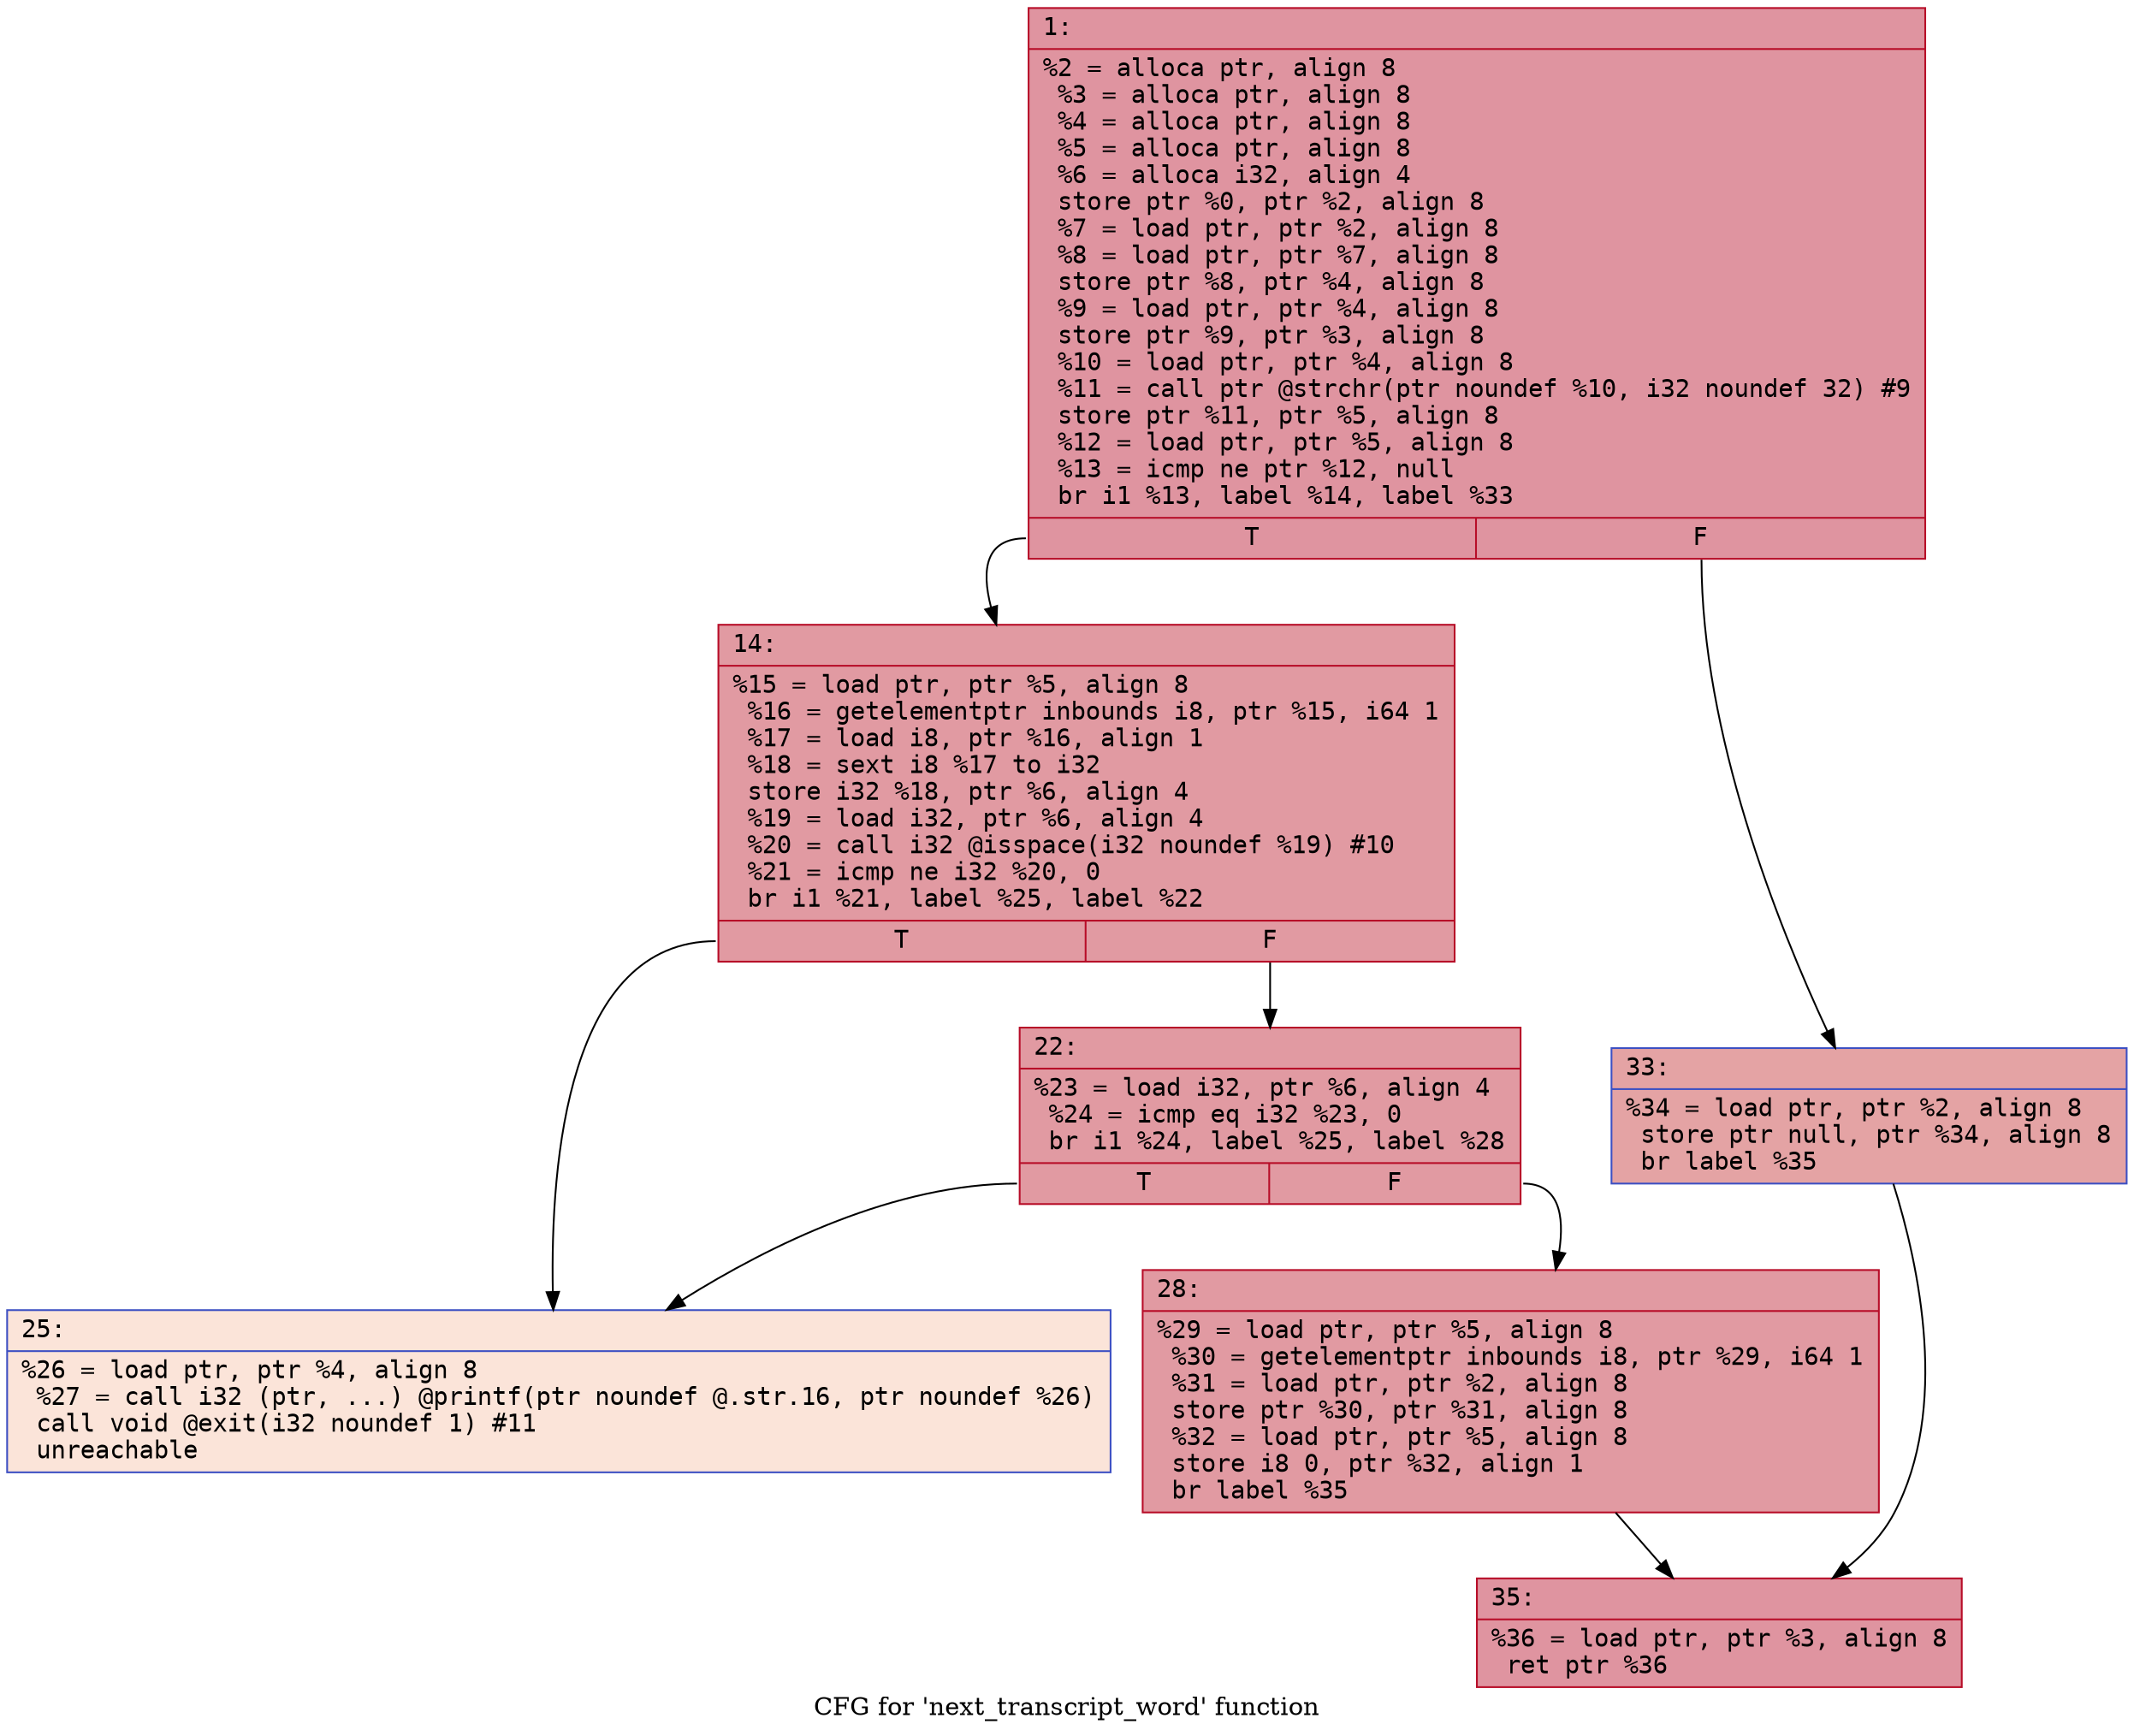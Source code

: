 digraph "CFG for 'next_transcript_word' function" {
	label="CFG for 'next_transcript_word' function";

	Node0x600000d23ac0 [shape=record,color="#b70d28ff", style=filled, fillcolor="#b70d2870" fontname="Courier",label="{1:\l|  %2 = alloca ptr, align 8\l  %3 = alloca ptr, align 8\l  %4 = alloca ptr, align 8\l  %5 = alloca ptr, align 8\l  %6 = alloca i32, align 4\l  store ptr %0, ptr %2, align 8\l  %7 = load ptr, ptr %2, align 8\l  %8 = load ptr, ptr %7, align 8\l  store ptr %8, ptr %4, align 8\l  %9 = load ptr, ptr %4, align 8\l  store ptr %9, ptr %3, align 8\l  %10 = load ptr, ptr %4, align 8\l  %11 = call ptr @strchr(ptr noundef %10, i32 noundef 32) #9\l  store ptr %11, ptr %5, align 8\l  %12 = load ptr, ptr %5, align 8\l  %13 = icmp ne ptr %12, null\l  br i1 %13, label %14, label %33\l|{<s0>T|<s1>F}}"];
	Node0x600000d23ac0:s0 -> Node0x600000d23b10[tooltip="1 -> 14\nProbability 62.50%" ];
	Node0x600000d23ac0:s1 -> Node0x600000d23c50[tooltip="1 -> 33\nProbability 37.50%" ];
	Node0x600000d23b10 [shape=record,color="#b70d28ff", style=filled, fillcolor="#bb1b2c70" fontname="Courier",label="{14:\l|  %15 = load ptr, ptr %5, align 8\l  %16 = getelementptr inbounds i8, ptr %15, i64 1\l  %17 = load i8, ptr %16, align 1\l  %18 = sext i8 %17 to i32\l  store i32 %18, ptr %6, align 4\l  %19 = load i32, ptr %6, align 4\l  %20 = call i32 @isspace(i32 noundef %19) #10\l  %21 = icmp ne i32 %20, 0\l  br i1 %21, label %25, label %22\l|{<s0>T|<s1>F}}"];
	Node0x600000d23b10:s0 -> Node0x600000d23bb0[tooltip="14 -> 25\nProbability 0.00%" ];
	Node0x600000d23b10:s1 -> Node0x600000d23b60[tooltip="14 -> 22\nProbability 100.00%" ];
	Node0x600000d23b60 [shape=record,color="#b70d28ff", style=filled, fillcolor="#bb1b2c70" fontname="Courier",label="{22:\l|  %23 = load i32, ptr %6, align 4\l  %24 = icmp eq i32 %23, 0\l  br i1 %24, label %25, label %28\l|{<s0>T|<s1>F}}"];
	Node0x600000d23b60:s0 -> Node0x600000d23bb0[tooltip="22 -> 25\nProbability 0.00%" ];
	Node0x600000d23b60:s1 -> Node0x600000d23c00[tooltip="22 -> 28\nProbability 100.00%" ];
	Node0x600000d23bb0 [shape=record,color="#3d50c3ff", style=filled, fillcolor="#f5c1a970" fontname="Courier",label="{25:\l|  %26 = load ptr, ptr %4, align 8\l  %27 = call i32 (ptr, ...) @printf(ptr noundef @.str.16, ptr noundef %26)\l  call void @exit(i32 noundef 1) #11\l  unreachable\l}"];
	Node0x600000d23c00 [shape=record,color="#b70d28ff", style=filled, fillcolor="#bb1b2c70" fontname="Courier",label="{28:\l|  %29 = load ptr, ptr %5, align 8\l  %30 = getelementptr inbounds i8, ptr %29, i64 1\l  %31 = load ptr, ptr %2, align 8\l  store ptr %30, ptr %31, align 8\l  %32 = load ptr, ptr %5, align 8\l  store i8 0, ptr %32, align 1\l  br label %35\l}"];
	Node0x600000d23c00 -> Node0x600000d23ca0[tooltip="28 -> 35\nProbability 100.00%" ];
	Node0x600000d23c50 [shape=record,color="#3d50c3ff", style=filled, fillcolor="#c32e3170" fontname="Courier",label="{33:\l|  %34 = load ptr, ptr %2, align 8\l  store ptr null, ptr %34, align 8\l  br label %35\l}"];
	Node0x600000d23c50 -> Node0x600000d23ca0[tooltip="33 -> 35\nProbability 100.00%" ];
	Node0x600000d23ca0 [shape=record,color="#b70d28ff", style=filled, fillcolor="#b70d2870" fontname="Courier",label="{35:\l|  %36 = load ptr, ptr %3, align 8\l  ret ptr %36\l}"];
}
